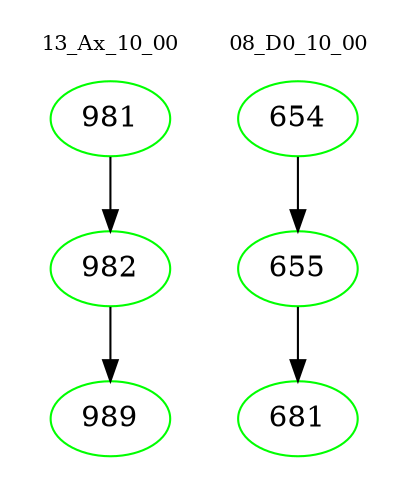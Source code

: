 digraph{
subgraph cluster_0 {
color = white
label = "13_Ax_10_00";
fontsize=10;
T0_981 [label="981", color="green"]
T0_981 -> T0_982 [color="black"]
T0_982 [label="982", color="green"]
T0_982 -> T0_989 [color="black"]
T0_989 [label="989", color="green"]
}
subgraph cluster_1 {
color = white
label = "08_D0_10_00";
fontsize=10;
T1_654 [label="654", color="green"]
T1_654 -> T1_655 [color="black"]
T1_655 [label="655", color="green"]
T1_655 -> T1_681 [color="black"]
T1_681 [label="681", color="green"]
}
}
